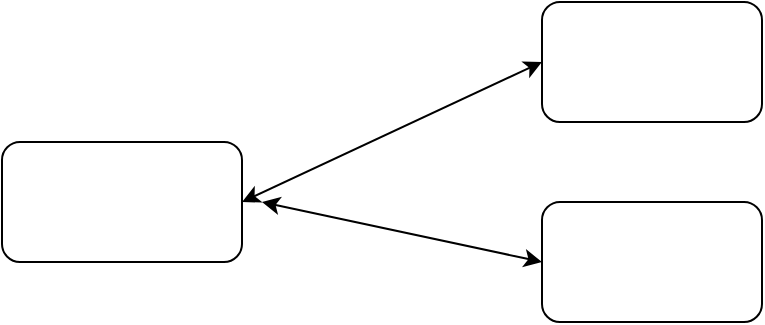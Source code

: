 <mxfile version="22.1.3" type="github">
  <diagram name="第 1 页" id="YkD3Th3B96LM1cyjSZfD">
    <mxGraphModel dx="1050" dy="530" grid="1" gridSize="10" guides="1" tooltips="1" connect="1" arrows="1" fold="1" page="1" pageScale="1" pageWidth="827" pageHeight="1169" math="0" shadow="0">
      <root>
        <mxCell id="0" />
        <mxCell id="1" parent="0" />
        <mxCell id="75izxtbrvuDu-2_VXdJB-1" value="" style="rounded=1;whiteSpace=wrap;html=1;" vertex="1" parent="1">
          <mxGeometry x="150" y="250" width="120" height="60" as="geometry" />
        </mxCell>
        <mxCell id="75izxtbrvuDu-2_VXdJB-2" value="" style="endArrow=classic;startArrow=classic;html=1;rounded=0;exitX=1;exitY=0.5;exitDx=0;exitDy=0;entryX=0;entryY=0.5;entryDx=0;entryDy=0;" edge="1" parent="1" source="75izxtbrvuDu-2_VXdJB-1" target="75izxtbrvuDu-2_VXdJB-6">
          <mxGeometry width="50" height="50" relative="1" as="geometry">
            <mxPoint x="390" y="300" as="sourcePoint" />
            <mxPoint x="450" y="220" as="targetPoint" />
          </mxGeometry>
        </mxCell>
        <mxCell id="75izxtbrvuDu-2_VXdJB-3" value="" style="endArrow=classic;startArrow=classic;html=1;rounded=0;entryX=0;entryY=0.5;entryDx=0;entryDy=0;" edge="1" parent="1" target="75izxtbrvuDu-2_VXdJB-4">
          <mxGeometry width="50" height="50" relative="1" as="geometry">
            <mxPoint x="280" y="280" as="sourcePoint" />
            <mxPoint x="450" y="330" as="targetPoint" />
          </mxGeometry>
        </mxCell>
        <mxCell id="75izxtbrvuDu-2_VXdJB-4" value="" style="rounded=1;whiteSpace=wrap;html=1;" vertex="1" parent="1">
          <mxGeometry x="420" y="280" width="110" height="60" as="geometry" />
        </mxCell>
        <mxCell id="75izxtbrvuDu-2_VXdJB-6" value="" style="rounded=1;whiteSpace=wrap;html=1;" vertex="1" parent="1">
          <mxGeometry x="420" y="180" width="110" height="60" as="geometry" />
        </mxCell>
      </root>
    </mxGraphModel>
  </diagram>
</mxfile>
